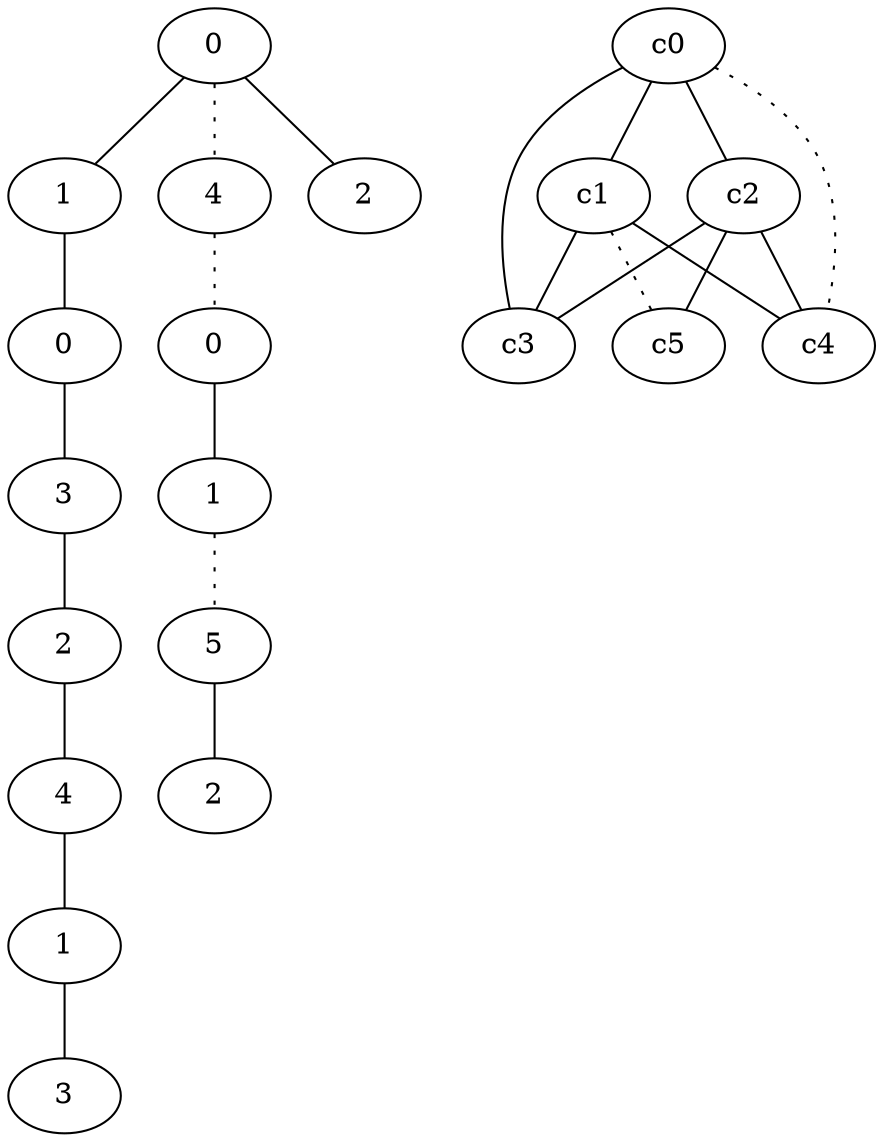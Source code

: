 graph {
a0[label=0];
a1[label=1];
a2[label=0];
a3[label=3];
a4[label=2];
a5[label=4];
a6[label=1];
a7[label=3];
a8[label=4];
a9[label=0];
a10[label=1];
a11[label=5];
a12[label=2];
a13[label=2];
a0 -- a1;
a0 -- a8 [style=dotted];
a0 -- a13;
a1 -- a2;
a2 -- a3;
a3 -- a4;
a4 -- a5;
a5 -- a6;
a6 -- a7;
a8 -- a9 [style=dotted];
a9 -- a10;
a10 -- a11 [style=dotted];
a11 -- a12;
c0 -- c1;
c0 -- c2;
c0 -- c3;
c0 -- c4 [style=dotted];
c1 -- c3;
c1 -- c4;
c1 -- c5 [style=dotted];
c2 -- c3;
c2 -- c4;
c2 -- c5;
}
